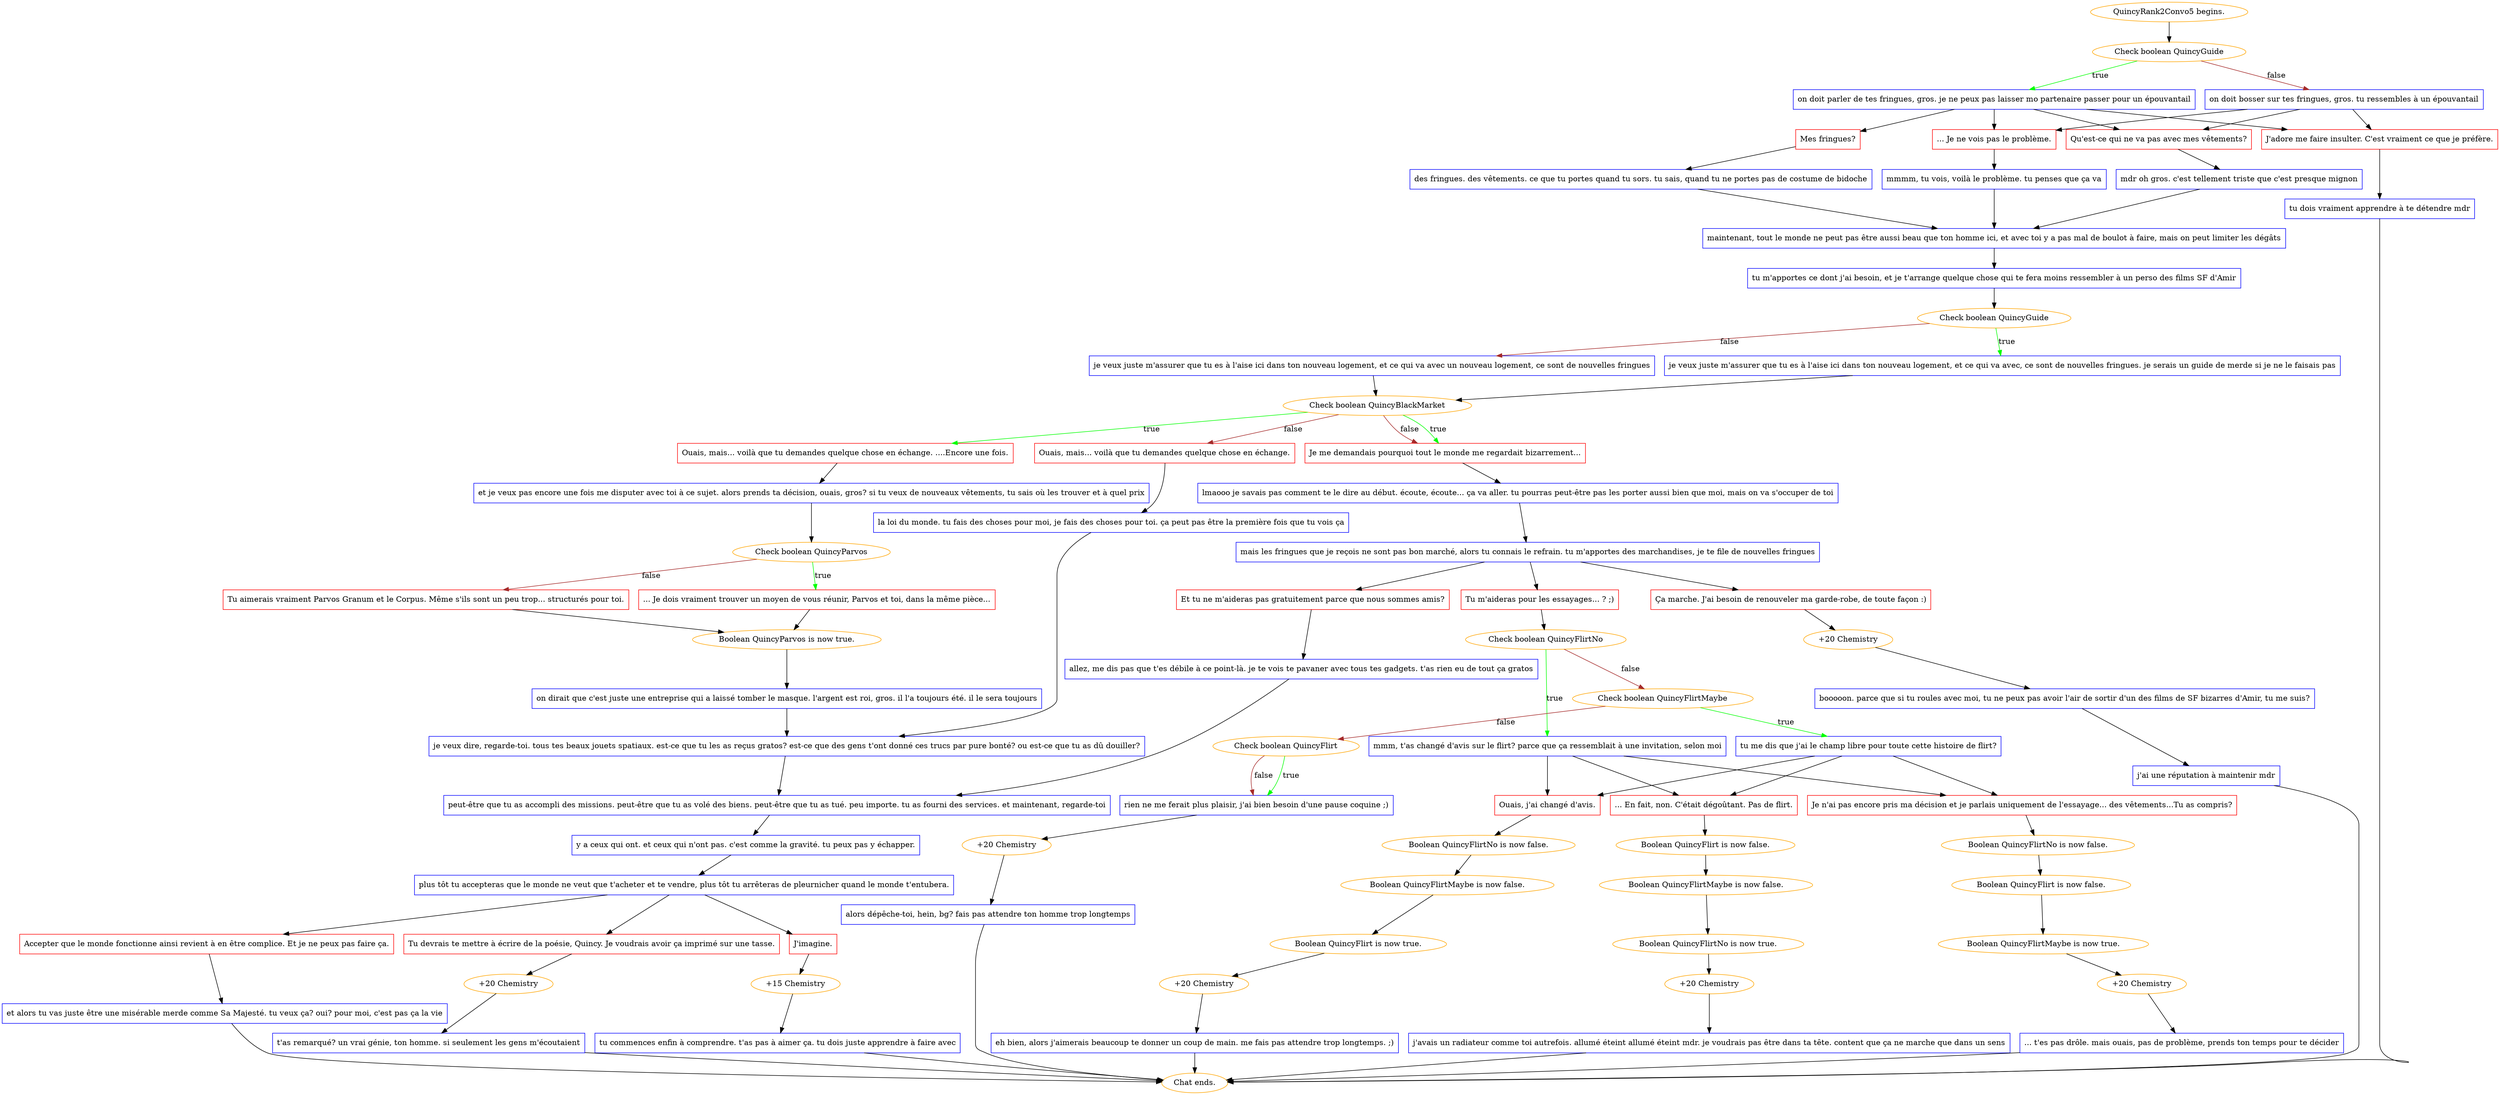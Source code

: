 digraph {
	"QuincyRank2Convo5 begins." [color=orange];
		"QuincyRank2Convo5 begins." -> j1223135592;
	j1223135592 [label="Check boolean QuincyGuide",color=orange];
		j1223135592 -> j20605908 [label=true,color=green];
		j1223135592 -> j467445062 [label=false,color=brown];
	j20605908 [label="on doit parler de tes fringues, gros. je ne peux pas laisser mo partenaire passer pour un épouvantail",shape=box,color=blue];
		j20605908 -> j1068998620;
		j20605908 -> j2913241934;
		j20605908 -> j3943497726;
		j20605908 -> j3590265674;
	j467445062 [label="on doit bosser sur tes fringues, gros. tu ressembles à un épouvantail",shape=box,color=blue];
		j467445062 -> j2913241934;
		j467445062 -> j3943497726;
		j467445062 -> j3590265674;
	j1068998620 [label="Mes fringues?",shape=box,color=red];
		j1068998620 -> j1900890893;
	j2913241934 [label="J'adore me faire insulter. C'est vraiment ce que je préfère.",shape=box,color=red];
		j2913241934 -> j3936929646;
	j3943497726 [label="... Je ne vois pas le problème.",shape=box,color=red];
		j3943497726 -> j2877127634;
	j3590265674 [label="Qu'est-ce qui ne va pas avec mes vêtements?",shape=box,color=red];
		j3590265674 -> j2114464929;
	j1900890893 [label="des fringues. des vêtements. ce que tu portes quand tu sors. tu sais, quand tu ne portes pas de costume de bidoche",shape=box,color=blue];
		j1900890893 -> j4082831615;
	j3936929646 [label="tu dois vraiment apprendre à te détendre mdr",shape=box,color=blue];
		j3936929646 -> "Chat ends.";
	j2877127634 [label="mmmm, tu vois, voilà le problème. tu penses que ça va",shape=box,color=blue];
		j2877127634 -> j4082831615;
	j2114464929 [label="mdr oh gros. c'est tellement triste que c'est presque mignon",shape=box,color=blue];
		j2114464929 -> j4082831615;
	j4082831615 [label="maintenant, tout le monde ne peut pas être aussi beau que ton homme ici, et avec toi y a pas mal de boulot à faire, mais on peut limiter les dégâts",shape=box,color=blue];
		j4082831615 -> j1703703953;
	"Chat ends." [color=orange];
	j1703703953 [label="tu m'apportes ce dont j'ai besoin, et je t'arrange quelque chose qui te fera moins ressembler à un perso des films SF d'Amir",shape=box,color=blue];
		j1703703953 -> j1165337652;
	j1165337652 [label="Check boolean QuincyGuide",color=orange];
		j1165337652 -> j325508604 [label=true,color=green];
		j1165337652 -> j3004981149 [label=false,color=brown];
	j325508604 [label="je veux juste m'assurer que tu es à l'aise ici dans ton nouveau logement, et ce qui va avec, ce sont de nouvelles fringues. je serais un guide de merde si je ne le faisais pas",shape=box,color=blue];
		j325508604 -> j2393722474;
	j3004981149 [label="je veux juste m'assurer que tu es à l'aise ici dans ton nouveau logement, et ce qui va avec un nouveau logement, ce sont de nouvelles fringues",shape=box,color=blue];
		j3004981149 -> j2393722474;
	j2393722474 [label="Check boolean QuincyBlackMarket",color=orange];
		j2393722474 -> j2063168093 [label=true,color=green];
		j2393722474 -> j3882308111 [label=true,color=green];
		j2393722474 -> j4248394366 [label=false,color=brown];
		j2393722474 -> j3882308111 [label=false,color=brown];
	j2063168093 [label="Ouais, mais... voilà que tu demandes quelque chose en échange. ....Encore une fois.",shape=box,color=red];
		j2063168093 -> j1683394195;
	j3882308111 [label="Je me demandais pourquoi tout le monde me regardait bizarrement...",shape=box,color=red];
		j3882308111 -> j692737534;
	j4248394366 [label="Ouais, mais... voilà que tu demandes quelque chose en échange.",shape=box,color=red];
		j4248394366 -> j2547793282;
	j1683394195 [label="et je veux pas encore une fois me disputer avec toi à ce sujet. alors prends ta décision, ouais, gros? si tu veux de nouveaux vêtements, tu sais où les trouver et à quel prix",shape=box,color=blue];
		j1683394195 -> j3006997609;
	j692737534 [label="lmaooo je savais pas comment te le dire au début. écoute, écoute... ça va aller. tu pourras peut-être pas les porter aussi bien que moi, mais on va s'occuper de toi",shape=box,color=blue];
		j692737534 -> j1242132237;
	j2547793282 [label="la loi du monde. tu fais des choses pour moi, je fais des choses pour toi. ça peut pas être la première fois que tu vois ça",shape=box,color=blue];
		j2547793282 -> j285770692;
	j3006997609 [label="Check boolean QuincyParvos",color=orange];
		j3006997609 -> j2222717607 [label=true,color=green];
		j3006997609 -> j302547716 [label=false,color=brown];
	j1242132237 [label="mais les fringues que je reçois ne sont pas bon marché, alors tu connais le refrain. tu m'apportes des marchandises, je te file de nouvelles fringues",shape=box,color=blue];
		j1242132237 -> j2871423668;
		j1242132237 -> j2875306506;
		j1242132237 -> j1800347498;
	j285770692 [label="je veux dire, regarde-toi. tous tes beaux jouets spatiaux. est-ce que tu les as reçus gratos? est-ce que des gens t'ont donné ces trucs par pure bonté? ou est-ce que tu as dû douiller?",shape=box,color=blue];
		j285770692 -> j1563734854;
	j2222717607 [label="... Je dois vraiment trouver un moyen de vous réunir, Parvos et toi, dans la même pièce...",shape=box,color=red];
		j2222717607 -> j584682406;
	j302547716 [label="Tu aimerais vraiment Parvos Granum et le Corpus. Même s'ils sont un peu trop... structurés pour toi.",shape=box,color=red];
		j302547716 -> j584682406;
	j2871423668 [label="Et tu ne m'aideras pas gratuitement parce que nous sommes amis?",shape=box,color=red];
		j2871423668 -> j2036005949;
	j2875306506 [label="Ça marche. J'ai besoin de renouveler ma garde-robe, de toute façon :)",shape=box,color=red];
		j2875306506 -> j3019815762;
	j1800347498 [label="Tu m'aideras pour les essayages... ? ;)",shape=box,color=red];
		j1800347498 -> j224807043;
	j1563734854 [label="peut-être que tu as accompli des missions. peut-être que tu as volé des biens. peut-être que tu as tué. peu importe. tu as fourni des services. et maintenant, regarde-toi",shape=box,color=blue];
		j1563734854 -> j2113510538;
	j584682406 [label="Boolean QuincyParvos is now true.",color=orange];
		j584682406 -> j946917371;
	j2036005949 [label="allez, me dis pas que t'es débile à ce point-là. je te vois te pavaner avec tous tes gadgets. t'as rien eu de tout ça gratos",shape=box,color=blue];
		j2036005949 -> j1563734854;
	j3019815762 [label="+20 Chemistry",color=orange];
		j3019815762 -> j3993048998;
	j224807043 [label="Check boolean QuincyFlirtNo",color=orange];
		j224807043 -> j3876016646 [label=true,color=green];
		j224807043 -> j3963062601 [label=false,color=brown];
	j2113510538 [label="y a ceux qui ont. et ceux qui n'ont pas. c'est comme la gravité. tu peux pas y échapper.",shape=box,color=blue];
		j2113510538 -> j2771077279;
	j946917371 [label="on dirait que c'est juste une entreprise qui a laissé tomber le masque. l'argent est roi, gros. il l'a toujours été. il le sera toujours",shape=box,color=blue];
		j946917371 -> j285770692;
	j3993048998 [label="booooon. parce que si tu roules avec moi, tu ne peux pas avoir l'air de sortir d'un des films de SF bizarres d'Amir, tu me suis?",shape=box,color=blue];
		j3993048998 -> j2738194112;
	j3876016646 [label="mmm, t'as changé d'avis sur le flirt? parce que ça ressemblait à une invitation, selon moi",shape=box,color=blue];
		j3876016646 -> j4154465016;
		j3876016646 -> j2153579855;
		j3876016646 -> j4078689141;
	j3963062601 [label="Check boolean QuincyFlirtMaybe",color=orange];
		j3963062601 -> j2250023886 [label=true,color=green];
		j3963062601 -> j361954694 [label=false,color=brown];
	j2771077279 [label="plus tôt tu accepteras que le monde ne veut que t'acheter et te vendre, plus tôt tu arrêteras de pleurnicher quand le monde t'entubera.",shape=box,color=blue];
		j2771077279 -> j2194329809;
		j2771077279 -> j2024007933;
		j2771077279 -> j2051568410;
	j2738194112 [label="j'ai une réputation à maintenir mdr",shape=box,color=blue];
		j2738194112 -> "Chat ends.";
	j4154465016 [label="Ouais, j'ai changé d'avis.",shape=box,color=red];
		j4154465016 -> j1869683686;
	j2153579855 [label="... En fait, non. C'était dégoûtant. Pas de flirt.",shape=box,color=red];
		j2153579855 -> j1610019469;
	j4078689141 [label="Je n'ai pas encore pris ma décision et je parlais uniquement de l'essayage... des vêtements...Tu as compris?",shape=box,color=red];
		j4078689141 -> j465049572;
	j2250023886 [label="tu me dis que j'ai le champ libre pour toute cette histoire de flirt?",shape=box,color=blue];
		j2250023886 -> j4154465016;
		j2250023886 -> j2153579855;
		j2250023886 -> j4078689141;
	j361954694 [label="Check boolean QuincyFlirt",color=orange];
		j361954694 -> j2614207599 [label=true,color=green];
		j361954694 -> j2614207599 [label=false,color=brown];
	j2194329809 [label="Accepter que le monde fonctionne ainsi revient à en être complice. Et je ne peux pas faire ça.",shape=box,color=red];
		j2194329809 -> j4143972847;
	j2024007933 [label="Tu devrais te mettre à écrire de la poésie, Quincy. Je voudrais avoir ça imprimé sur une tasse.",shape=box,color=red];
		j2024007933 -> j947743102;
	j2051568410 [label="J'imagine.",shape=box,color=red];
		j2051568410 -> j2680443034;
	j1869683686 [label="Boolean QuincyFlirtNo is now false.",color=orange];
		j1869683686 -> j3899006823;
	j1610019469 [label="Boolean QuincyFlirt is now false.",color=orange];
		j1610019469 -> j1503762538;
	j465049572 [label="Boolean QuincyFlirtNo is now false.",color=orange];
		j465049572 -> j3672825700;
	j2614207599 [label="rien ne me ferait plus plaisir, j'ai bien besoin d'une pause coquine ;)",shape=box,color=blue];
		j2614207599 -> j221926590;
	j4143972847 [label="et alors tu vas juste être une misérable merde comme Sa Majesté. tu veux ça? oui? pour moi, c'est pas ça la vie",shape=box,color=blue];
		j4143972847 -> "Chat ends.";
	j947743102 [label="+20 Chemistry",color=orange];
		j947743102 -> j3749657744;
	j2680443034 [label="+15 Chemistry",color=orange];
		j2680443034 -> j1095674110;
	j3899006823 [label="Boolean QuincyFlirtMaybe is now false.",color=orange];
		j3899006823 -> j2885472810;
	j1503762538 [label="Boolean QuincyFlirtMaybe is now false.",color=orange];
		j1503762538 -> j1749339754;
	j3672825700 [label="Boolean QuincyFlirt is now false.",color=orange];
		j3672825700 -> j577298456;
	j221926590 [label="+20 Chemistry",color=orange];
		j221926590 -> j814378587;
	j3749657744 [label="t'as remarqué? un vrai génie, ton homme. si seulement les gens m'écoutaient",shape=box,color=blue];
		j3749657744 -> "Chat ends.";
	j1095674110 [label="tu commences enfin à comprendre. t'as pas à aimer ça. tu dois juste apprendre à faire avec",shape=box,color=blue];
		j1095674110 -> "Chat ends.";
	j2885472810 [label="Boolean QuincyFlirt is now true.",color=orange];
		j2885472810 -> j3188051231;
	j1749339754 [label="Boolean QuincyFlirtNo is now true.",color=orange];
		j1749339754 -> j916953460;
	j577298456 [label="Boolean QuincyFlirtMaybe is now true.",color=orange];
		j577298456 -> j366781979;
	j814378587 [label="alors dépêche-toi, hein, bg? fais pas attendre ton homme trop longtemps",shape=box,color=blue];
		j814378587 -> "Chat ends.";
	j3188051231 [label="+20 Chemistry",color=orange];
		j3188051231 -> j1593447289;
	j916953460 [label="+20 Chemistry",color=orange];
		j916953460 -> j75470580;
	j366781979 [label="+20 Chemistry",color=orange];
		j366781979 -> j562008920;
	j1593447289 [label="eh bien, alors j'aimerais beaucoup te donner un coup de main. me fais pas attendre trop longtemps. ;)",shape=box,color=blue];
		j1593447289 -> "Chat ends.";
	j75470580 [label="j'avais un radiateur comme toi autrefois. allumé éteint allumé éteint mdr. je voudrais pas être dans ta tête. content que ça ne marche que dans un sens",shape=box,color=blue];
		j75470580 -> "Chat ends.";
	j562008920 [label="... t'es pas drôle. mais ouais, pas de problème, prends ton temps pour te décider",shape=box,color=blue];
		j562008920 -> "Chat ends.";
}